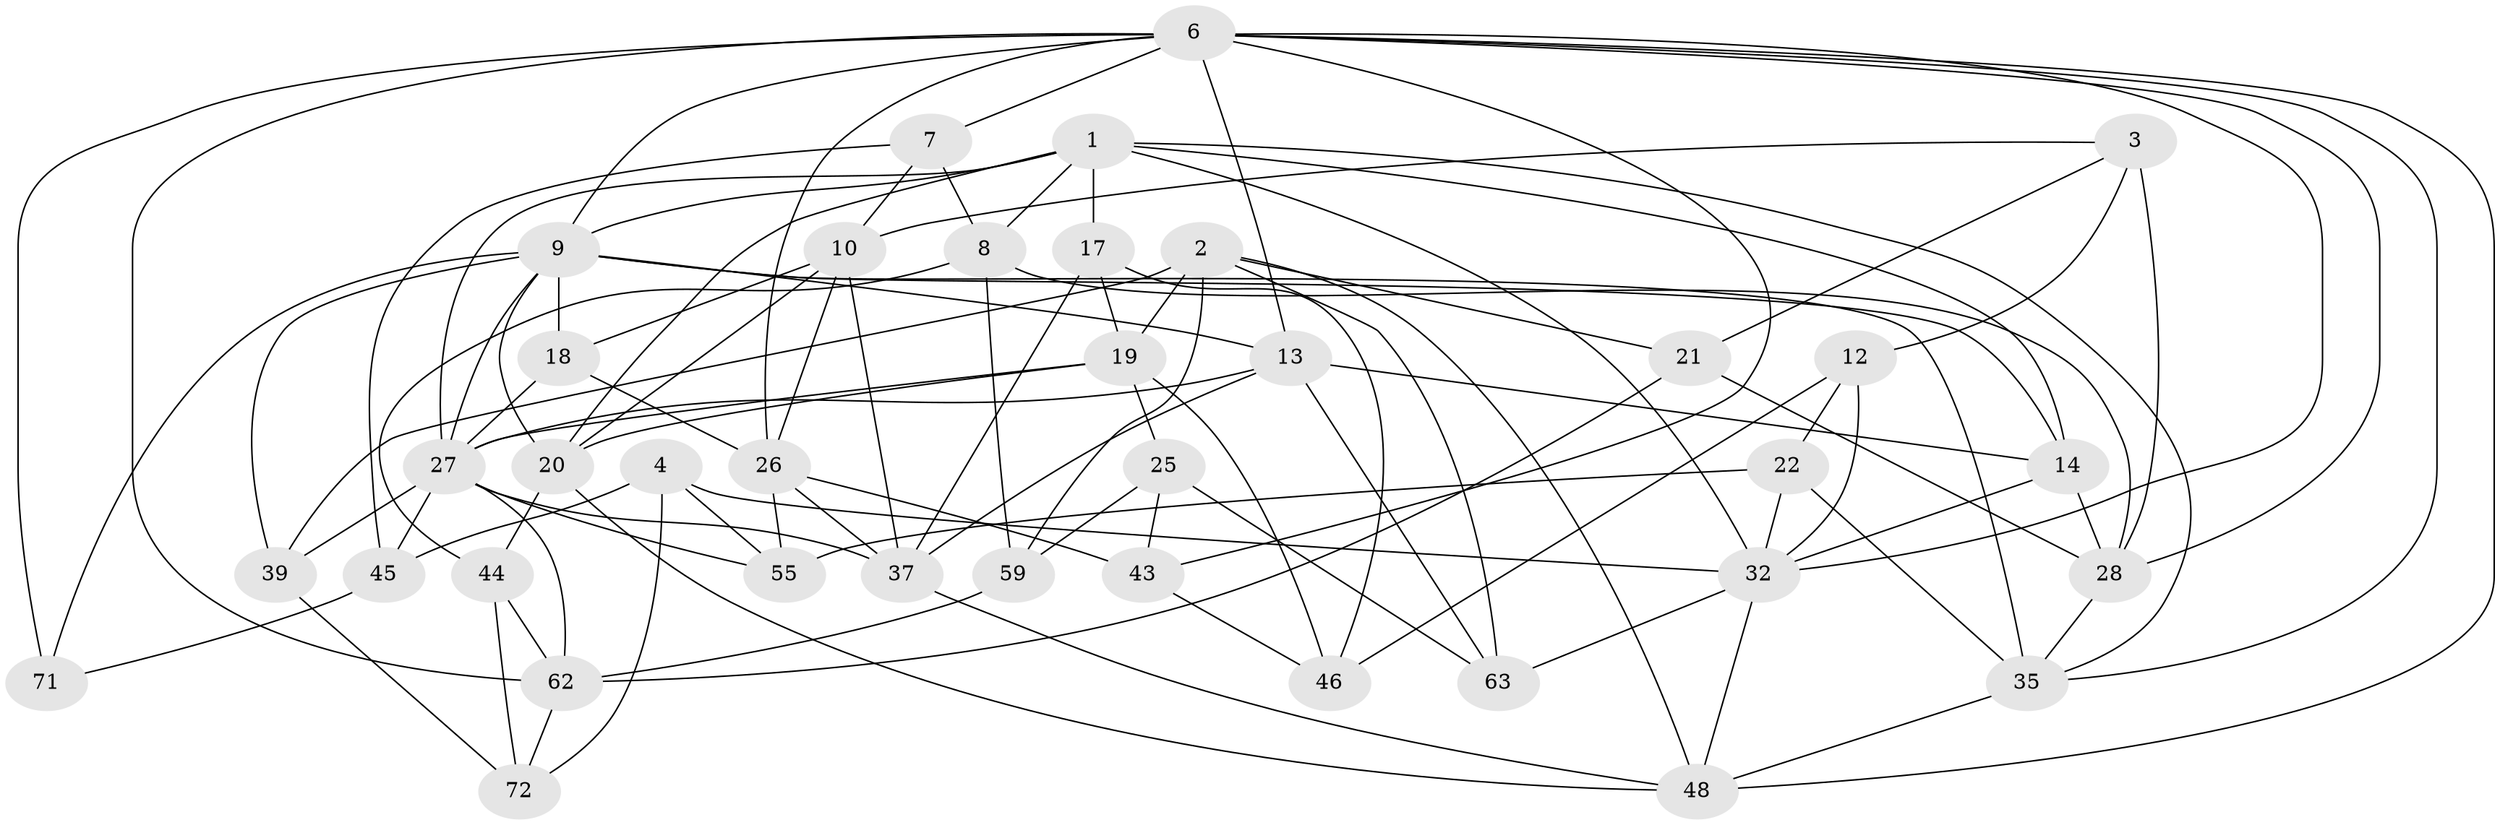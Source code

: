 // original degree distribution, {4: 1.0}
// Generated by graph-tools (version 1.1) at 2025/20/03/04/25 18:20:45]
// undirected, 37 vertices, 99 edges
graph export_dot {
graph [start="1"]
  node [color=gray90,style=filled];
  1 [super="+5+36"];
  2 [super="+31"];
  3;
  4;
  6 [super="+34+16"];
  7;
  8 [super="+33"];
  9 [super="+40+11"];
  10 [super="+42"];
  12;
  13 [super="+60+64"];
  14 [super="+68"];
  17 [super="+54"];
  18;
  19 [super="+24+23"];
  20 [super="+51"];
  21;
  22;
  25;
  26 [super="+30"];
  27 [super="+47+52"];
  28 [super="+53"];
  32 [super="+61"];
  35 [super="+73"];
  37 [super="+49"];
  39;
  43;
  44;
  45;
  46;
  48 [super="+70"];
  55;
  59;
  62 [super="+66"];
  63;
  71;
  72;
  1 -- 17 [weight=3];
  1 -- 8 [weight=2];
  1 -- 35;
  1 -- 9;
  1 -- 14 [weight=2];
  1 -- 32;
  1 -- 20;
  1 -- 27;
  2 -- 21;
  2 -- 19 [weight=3];
  2 -- 48;
  2 -- 39;
  2 -- 59;
  2 -- 63;
  3 -- 21;
  3 -- 28;
  3 -- 12;
  3 -- 10;
  4 -- 32;
  4 -- 72;
  4 -- 55;
  4 -- 45;
  6 -- 71 [weight=2];
  6 -- 7;
  6 -- 26;
  6 -- 35;
  6 -- 43;
  6 -- 28;
  6 -- 62;
  6 -- 9 [weight=2];
  6 -- 13 [weight=2];
  6 -- 48;
  6 -- 32;
  7 -- 45;
  7 -- 10;
  7 -- 8;
  8 -- 44;
  8 -- 59;
  8 -- 28;
  9 -- 20;
  9 -- 35;
  9 -- 39;
  9 -- 71;
  9 -- 13;
  9 -- 18;
  9 -- 14;
  9 -- 27 [weight=2];
  10 -- 18;
  10 -- 26;
  10 -- 20;
  10 -- 37;
  12 -- 46;
  12 -- 22;
  12 -- 32;
  13 -- 37;
  13 -- 27 [weight=2];
  13 -- 63;
  13 -- 14;
  14 -- 28;
  14 -- 32;
  17 -- 37;
  17 -- 19;
  17 -- 46;
  18 -- 26;
  18 -- 27;
  19 -- 25;
  19 -- 27;
  19 -- 20;
  19 -- 46;
  20 -- 48;
  20 -- 44;
  21 -- 28;
  21 -- 62;
  22 -- 55;
  22 -- 32;
  22 -- 35;
  25 -- 43;
  25 -- 63;
  25 -- 59;
  26 -- 37;
  26 -- 43;
  26 -- 55;
  27 -- 39;
  27 -- 62;
  27 -- 55;
  27 -- 45;
  27 -- 37;
  28 -- 35;
  32 -- 48;
  32 -- 63;
  35 -- 48;
  37 -- 48;
  39 -- 72;
  43 -- 46;
  44 -- 72;
  44 -- 62;
  45 -- 71;
  59 -- 62;
  62 -- 72;
}
